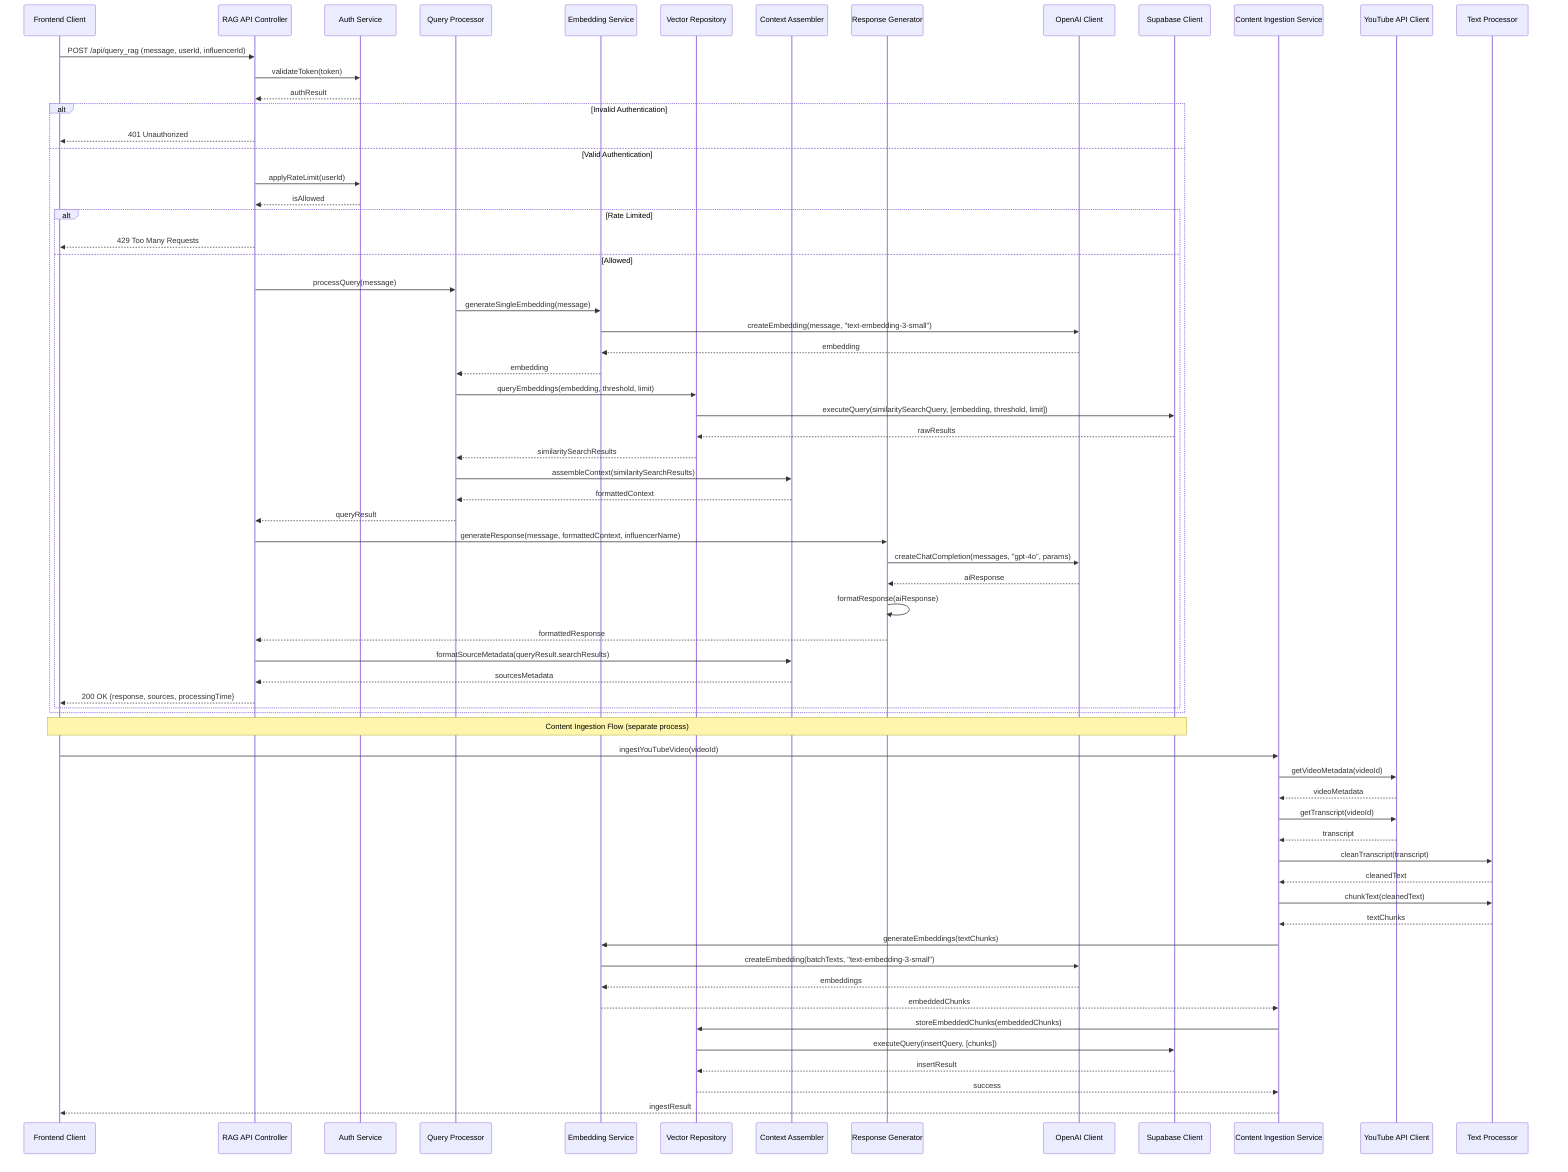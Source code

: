 sequenceDiagram
    participant Client as Frontend Client
    participant API as RAG API Controller
    participant Auth as Auth Service
    participant QP as Query Processor
    participant ES as Embedding Service
    participant VR as Vector Repository
    participant CA as Context Assembler
    participant RG as Response Generator
    participant OAI as OpenAI Client
    participant SB as Supabase Client

    %% User Message Flow
    Client->>API: POST /api/query_rag (message, userId, influencerId)
    API->>Auth: validateToken(token)
    Auth-->>API: authResult
    
    alt Invalid Authentication
        API-->>Client: 401 Unauthorized
    else Valid Authentication
        API->>Auth: applyRateLimit(userId)
        Auth-->>API: isAllowed
        
        alt Rate Limited
            API-->>Client: 429 Too Many Requests
        else Allowed
            API->>QP: processQuery(message)
            QP->>ES: generateSingleEmbedding(message)
            ES->>OAI: createEmbedding(message, "text-embedding-3-small")
            OAI-->>ES: embedding
            ES-->>QP: embedding
            
            QP->>VR: queryEmbeddings(embedding, threshold, limit)
            VR->>SB: executeQuery(similaritySearchQuery, [embedding, threshold, limit])
            SB-->>VR: rawResults
            VR-->>QP: similaritySearchResults
            
            QP->>CA: assembleContext(similaritySearchResults)
            CA-->>QP: formattedContext
            QP-->>API: queryResult
            
            API->>RG: generateResponse(message, formattedContext, influencerName)
            RG->>OAI: createChatCompletion(messages, "gpt-4o", params)
            OAI-->>RG: aiResponse
            RG->>RG: formatResponse(aiResponse)
            RG-->>API: formattedResponse
            
            API->>CA: formatSourceMetadata(queryResult.searchResults)
            CA-->>API: sourcesMetadata
            
            API-->>Client: 200 OK {response, sources, processingTime}
        end
    end

    %% Content Ingestion Flow (separate process)
    Note over Client,SB: Content Ingestion Flow (separate process)
    
    participant CIS as Content Ingestion Service
    participant YTC as YouTube API Client
    participant TP as Text Processor
    
    Client->>CIS: ingestYouTubeVideo(videoId)
    CIS->>YTC: getVideoMetadata(videoId)
    YTC-->>CIS: videoMetadata
    CIS->>YTC: getTranscript(videoId)
    YTC-->>CIS: transcript
    
    CIS->>TP: cleanTranscript(transcript)
    TP-->>CIS: cleanedText
    CIS->>TP: chunkText(cleanedText)
    TP-->>CIS: textChunks
    
    CIS->>ES: generateEmbeddings(textChunks)
    ES->>OAI: createEmbedding(batchTexts, "text-embedding-3-small")
    OAI-->>ES: embeddings
    ES-->>CIS: embeddedChunks
    
    CIS->>VR: storeEmbeddedChunks(embeddedChunks)
    VR->>SB: executeQuery(insertQuery, [chunks])
    SB-->>VR: insertResult
    VR-->>CIS: success
    CIS-->>Client: ingestResult